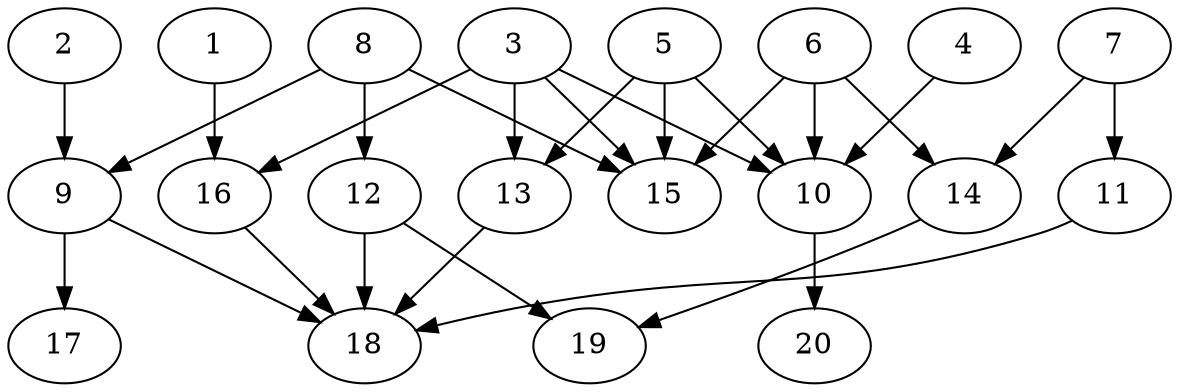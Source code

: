 // DAG automatically generated by daggen at Thu Oct  3 13:58:43 2019
// ./daggen --dot -n 20 --ccr 0.4 --fat 0.7 --regular 0.9 --density 0.6 --mindata 5242880 --maxdata 52428800 
digraph G {
  1 [size="68666880", alpha="0.05", expect_size="27466752"] 
  1 -> 16 [size ="27466752"]
  2 [size="90703360", alpha="0.06", expect_size="36281344"] 
  2 -> 9 [size ="36281344"]
  3 [size="29760000", alpha="0.13", expect_size="11904000"] 
  3 -> 10 [size ="11904000"]
  3 -> 13 [size ="11904000"]
  3 -> 15 [size ="11904000"]
  3 -> 16 [size ="11904000"]
  4 [size="64389120", alpha="0.17", expect_size="25755648"] 
  4 -> 10 [size ="25755648"]
  5 [size="19089920", alpha="0.03", expect_size="7635968"] 
  5 -> 10 [size ="7635968"]
  5 -> 13 [size ="7635968"]
  5 -> 15 [size ="7635968"]
  6 [size="47260160", alpha="0.04", expect_size="18904064"] 
  6 -> 10 [size ="18904064"]
  6 -> 14 [size ="18904064"]
  6 -> 15 [size ="18904064"]
  7 [size="36354560", alpha="0.09", expect_size="14541824"] 
  7 -> 11 [size ="14541824"]
  7 -> 14 [size ="14541824"]
  8 [size="32340480", alpha="0.01", expect_size="12936192"] 
  8 -> 9 [size ="12936192"]
  8 -> 12 [size ="12936192"]
  8 -> 15 [size ="12936192"]
  9 [size="33492480", alpha="0.06", expect_size="13396992"] 
  9 -> 17 [size ="13396992"]
  9 -> 18 [size ="13396992"]
  10 [size="48980480", alpha="0.17", expect_size="19592192"] 
  10 -> 20 [size ="19592192"]
  11 [size="51368960", alpha="0.11", expect_size="20547584"] 
  11 -> 18 [size ="20547584"]
  12 [size="79961600", alpha="0.09", expect_size="31984640"] 
  12 -> 18 [size ="31984640"]
  12 -> 19 [size ="31984640"]
  13 [size="113684480", alpha="0.01", expect_size="45473792"] 
  13 -> 18 [size ="45473792"]
  14 [size="73431040", alpha="0.06", expect_size="29372416"] 
  14 -> 19 [size ="29372416"]
  15 [size="56519680", alpha="0.20", expect_size="22607872"] 
  16 [size="75980800", alpha="0.13", expect_size="30392320"] 
  16 -> 18 [size ="30392320"]
  17 [size="101125120", alpha="0.13", expect_size="40450048"] 
  18 [size="38126080", alpha="0.18", expect_size="15250432"] 
  19 [size="43714560", alpha="0.07", expect_size="17485824"] 
  20 [size="79592960", alpha="0.09", expect_size="31837184"] 
}
